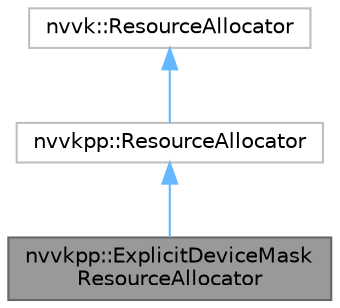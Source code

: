 digraph "nvvkpp::ExplicitDeviceMaskResourceAllocator"
{
 // LATEX_PDF_SIZE
  bgcolor="transparent";
  edge [fontname=Helvetica,fontsize=10,labelfontname=Helvetica,labelfontsize=10];
  node [fontname=Helvetica,fontsize=10,shape=box,height=0.2,width=0.4];
  Node1 [id="Node000001",label="nvvkpp::ExplicitDeviceMask\lResourceAllocator",height=0.2,width=0.4,color="gray40", fillcolor="grey60", style="filled", fontcolor="black",tooltip=" "];
  Node2 -> Node1 [id="edge1_Node000001_Node000002",dir="back",color="steelblue1",style="solid",tooltip=" "];
  Node2 [id="Node000002",label="nvvkpp::ResourceAllocator",height=0.2,width=0.4,color="grey75", fillcolor="white", style="filled",URL="$classnvvkpp_1_1_resource_allocator.html",tooltip=" "];
  Node3 -> Node2 [id="edge2_Node000002_Node000003",dir="back",color="steelblue1",style="solid",tooltip=" "];
  Node3 [id="Node000003",label="nvvk::ResourceAllocator",height=0.2,width=0.4,color="grey75", fillcolor="white", style="filled",URL="$classnvvk_1_1_resource_allocator.html",tooltip=" "];
}
